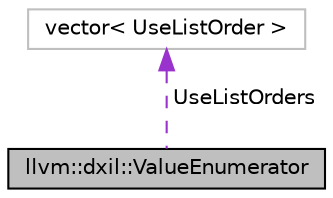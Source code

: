 digraph "llvm::dxil::ValueEnumerator"
{
 // LATEX_PDF_SIZE
  bgcolor="transparent";
  edge [fontname="Helvetica",fontsize="10",labelfontname="Helvetica",labelfontsize="10"];
  node [fontname="Helvetica",fontsize="10",shape=record];
  Node1 [label="llvm::dxil::ValueEnumerator",height=0.2,width=0.4,color="black", fillcolor="grey75", style="filled", fontcolor="black",tooltip=" "];
  Node2 -> Node1 [dir="back",color="darkorchid3",fontsize="10",style="dashed",label=" UseListOrders" ,fontname="Helvetica"];
  Node2 [label="vector\< UseListOrder \>",height=0.2,width=0.4,color="grey75",tooltip=" "];
}
